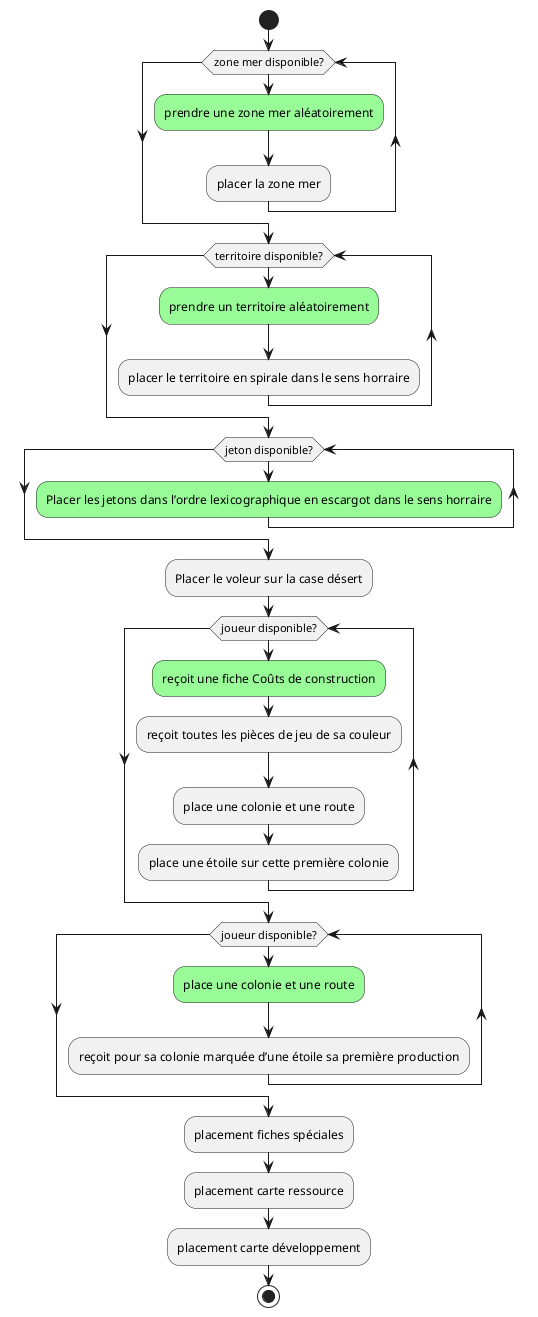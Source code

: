 @startuml
start
while (zone mer disponible?)
  #PaleGreen:prendre une zone mer aléatoirement;
  :placer la zone mer;
endwhile
while (territoire disponible?)
  #PaleGreen:prendre un territoire aléatoirement;
  :placer le territoire en spirale dans le sens horraire;
endwhile
while (jeton disponible?)
  #PaleGreen:Placer les jetons dans l’ordre lexicographique en escargot dans le sens horraire;
endwhile
:Placer le voleur sur la case désert;
while (joueur disponible?)
  #PaleGreen:reçoit une fiche Coûts de construction;
  :reçoit toutes les pièces de jeu de sa couleur;
  :place une colonie et une route;
  :place une étoile sur cette première colonie;
endwhile
while (joueur disponible?)
  #PaleGreen:place une colonie et une route;
  :reçoit pour sa colonie marquée d’une étoile sa première production;
endwhile
:placement fiches spéciales;
:placement carte ressource;
:placement carte développement;
stop
@enduml
